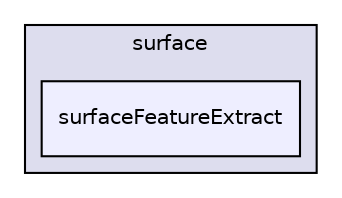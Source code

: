 digraph "applications/utilities/surface/surfaceFeatureExtract" {
  bgcolor=transparent;
  compound=true
  node [ fontsize="10", fontname="Helvetica"];
  edge [ labelfontsize="10", labelfontname="Helvetica"];
  subgraph clusterdir_f17de662d5fa06afbf0442aecb6ca0a0 {
    graph [ bgcolor="#ddddee", pencolor="black", label="surface" fontname="Helvetica", fontsize="10", URL="dir_f17de662d5fa06afbf0442aecb6ca0a0.html"]
  dir_3de2587fefae3b4dbc81e2c9b2592788 [shape=box, label="surfaceFeatureExtract", style="filled", fillcolor="#eeeeff", pencolor="black", URL="dir_3de2587fefae3b4dbc81e2c9b2592788.html"];
  }
}
